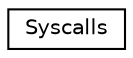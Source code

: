 digraph "类继承关系图"
{
  edge [fontname="Helvetica",fontsize="10",labelfontname="Helvetica",labelfontsize="10"];
  node [fontname="Helvetica",fontsize="10",shape=record];
  rankdir="LR";
  Node0 [label="Syscalls",height=0.2,width=0.4,color="black", fillcolor="white", style="filled",URL="$d3/d6f/class_syscalls.html"];
}
